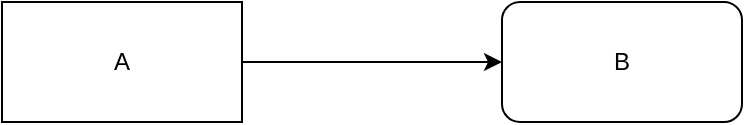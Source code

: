 <mxfile version="22.1.7" type="github">
  <diagram name="Strona-1" id="ckVpKhGzKj2DJ2V9zyn5">
    <mxGraphModel dx="953" dy="698" grid="1" gridSize="10" guides="1" tooltips="1" connect="1" arrows="1" fold="1" page="1" pageScale="1" pageWidth="827" pageHeight="1169" math="0" shadow="0">
      <root>
        <mxCell id="0" />
        <mxCell id="1" parent="0" />
        <mxCell id="r4GNfY-EmTeGSq--_zNR-3" style="edgeStyle=orthogonalEdgeStyle;rounded=0;orthogonalLoop=1;jettySize=auto;html=1;" edge="1" parent="1" source="r4GNfY-EmTeGSq--_zNR-1" target="r4GNfY-EmTeGSq--_zNR-2">
          <mxGeometry relative="1" as="geometry" />
        </mxCell>
        <mxCell id="r4GNfY-EmTeGSq--_zNR-1" value="A" style="rounded=0;whiteSpace=wrap;html=1;" vertex="1" parent="1">
          <mxGeometry x="200" y="200" width="120" height="60" as="geometry" />
        </mxCell>
        <mxCell id="r4GNfY-EmTeGSq--_zNR-2" value="B" style="rounded=1;whiteSpace=wrap;html=1;" vertex="1" parent="1">
          <mxGeometry x="450" y="200" width="120" height="60" as="geometry" />
        </mxCell>
      </root>
    </mxGraphModel>
  </diagram>
</mxfile>
